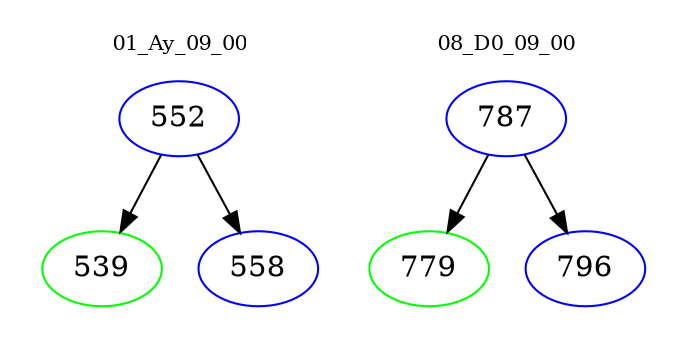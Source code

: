 digraph{
subgraph cluster_0 {
color = white
label = "01_Ay_09_00";
fontsize=10;
T0_552 [label="552", color="blue"]
T0_552 -> T0_539 [color="black"]
T0_539 [label="539", color="green"]
T0_552 -> T0_558 [color="black"]
T0_558 [label="558", color="blue"]
}
subgraph cluster_1 {
color = white
label = "08_D0_09_00";
fontsize=10;
T1_787 [label="787", color="blue"]
T1_787 -> T1_779 [color="black"]
T1_779 [label="779", color="green"]
T1_787 -> T1_796 [color="black"]
T1_796 [label="796", color="blue"]
}
}
